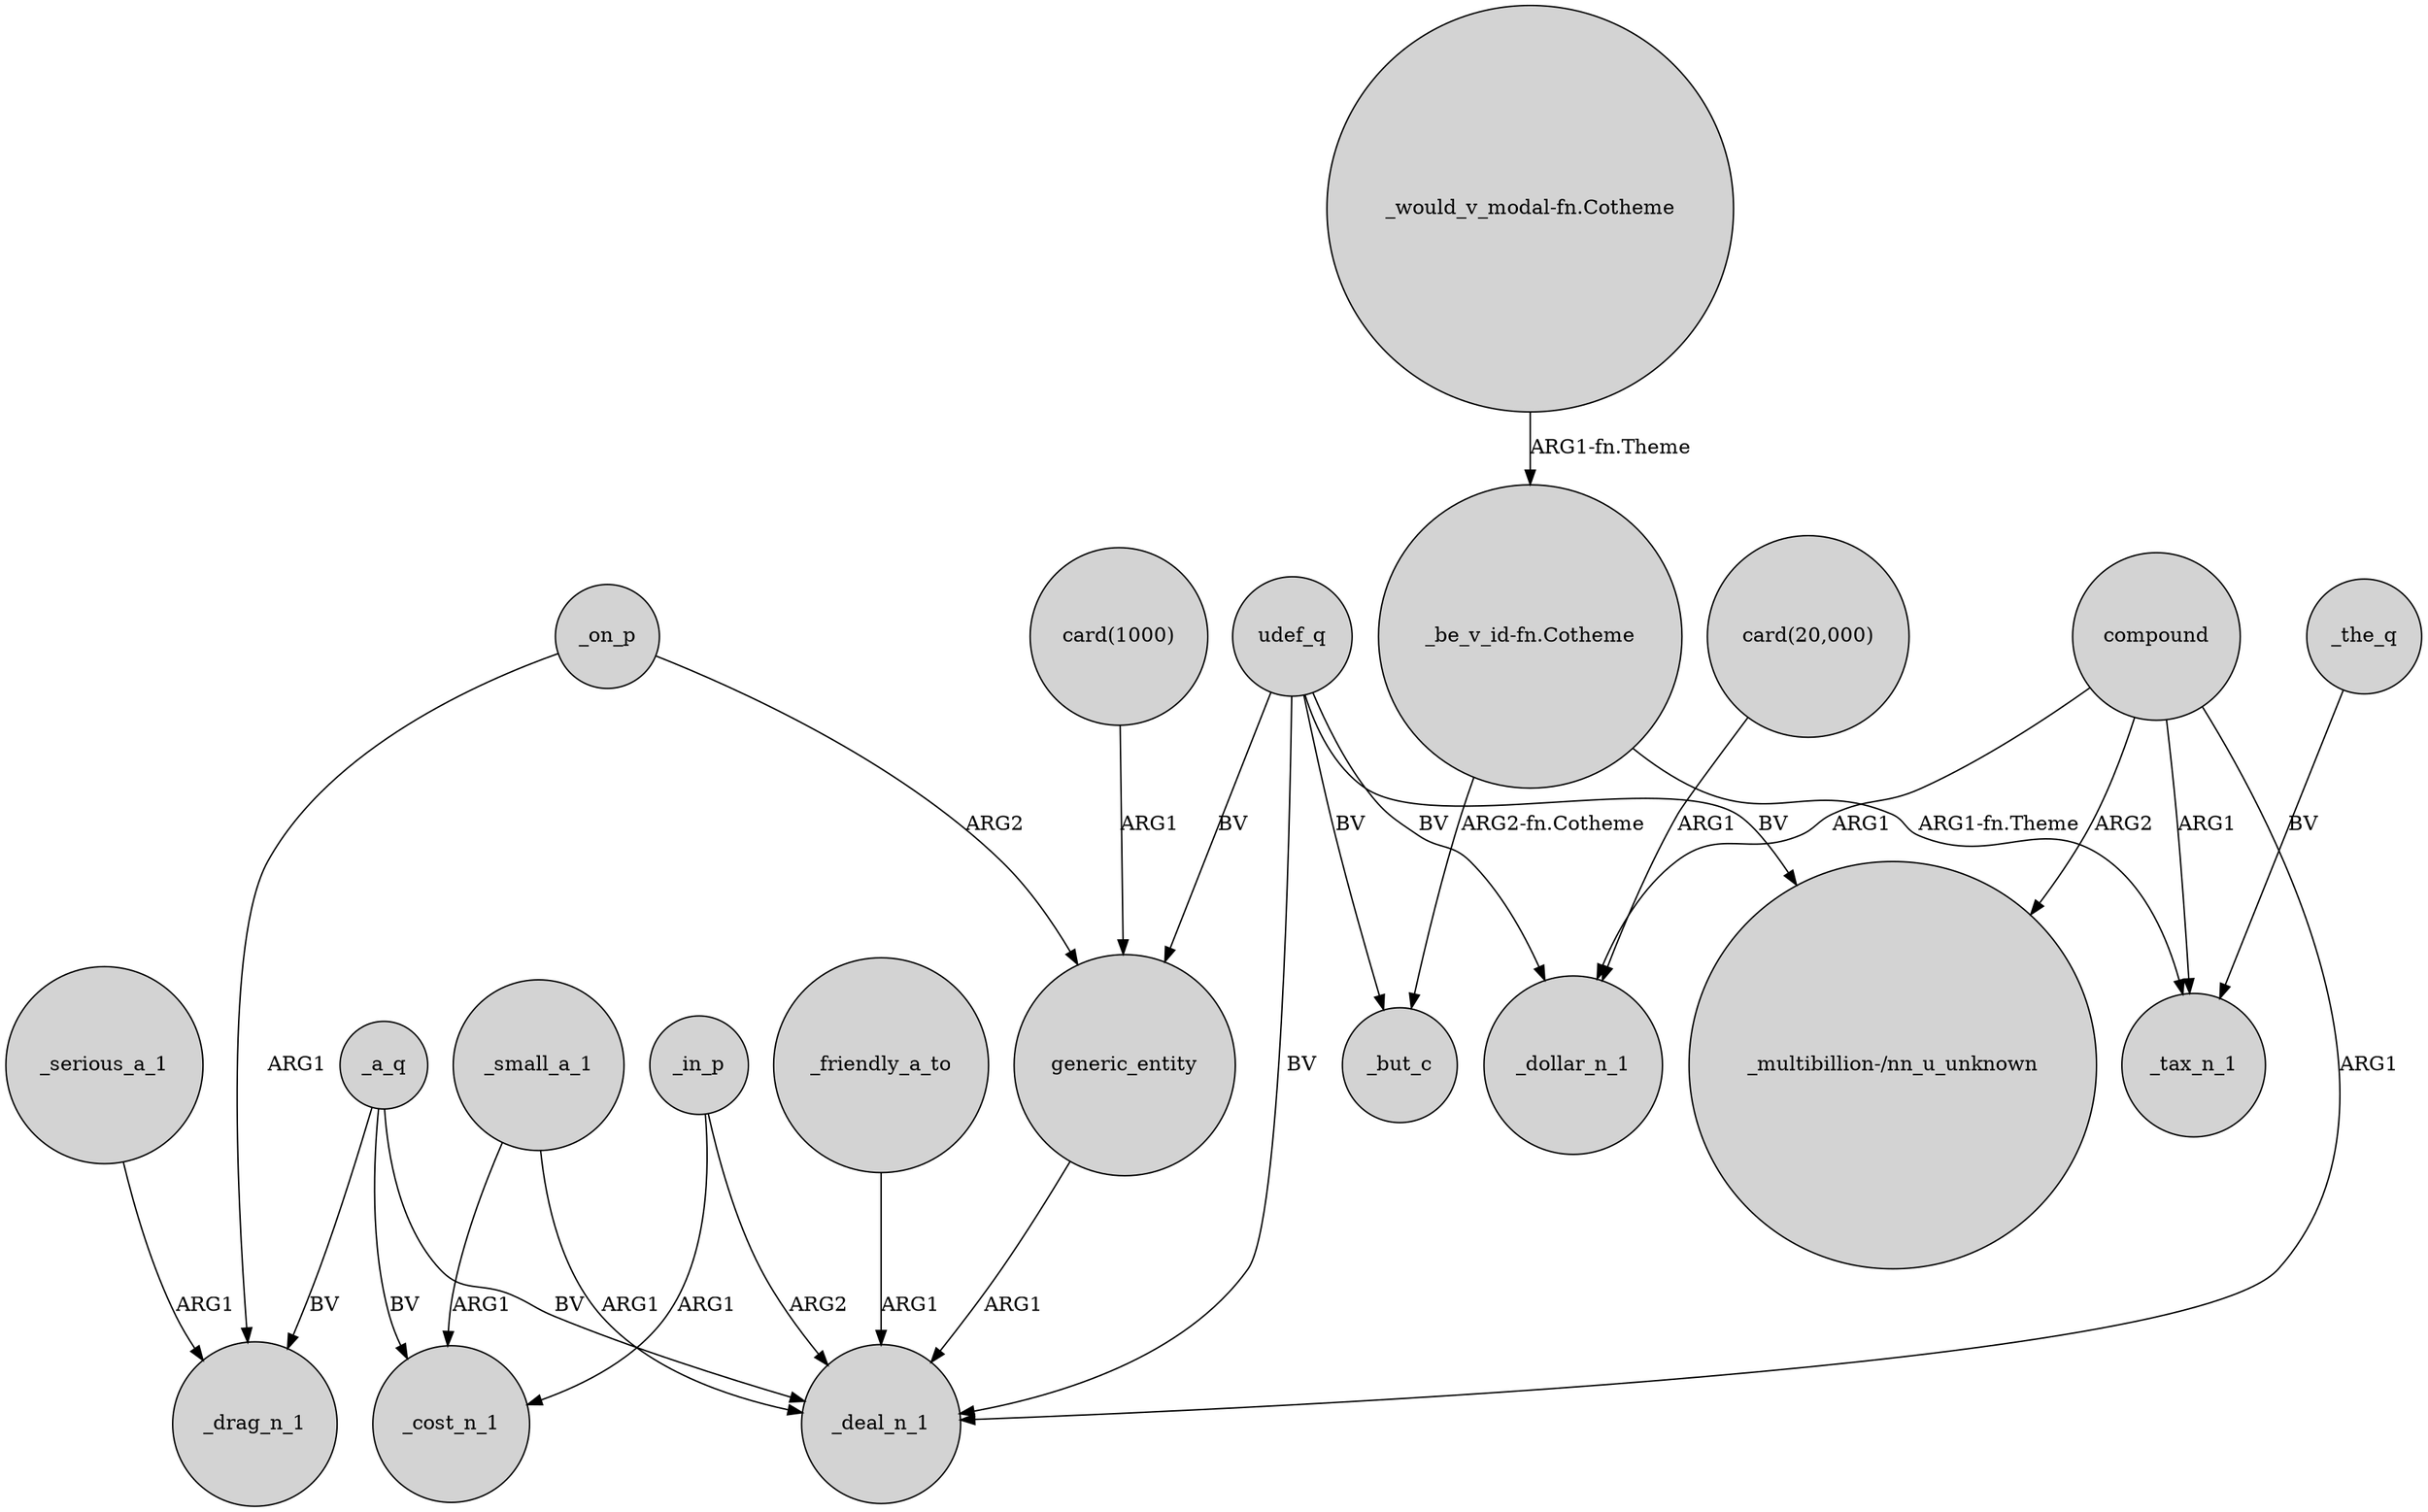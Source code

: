 digraph {
	node [shape=circle style=filled]
	_serious_a_1 -> _drag_n_1 [label=ARG1]
	_friendly_a_to -> _deal_n_1 [label=ARG1]
	_a_q -> _deal_n_1 [label=BV]
	"_be_v_id-fn.Cotheme" -> _tax_n_1 [label="ARG1-fn.Theme"]
	_small_a_1 -> _cost_n_1 [label=ARG1]
	udef_q -> "_multibillion-/nn_u_unknown" [label=BV]
	compound -> _dollar_n_1 [label=ARG1]
	generic_entity -> _deal_n_1 [label=ARG1]
	_a_q -> _cost_n_1 [label=BV]
	_small_a_1 -> _deal_n_1 [label=ARG1]
	_a_q -> _drag_n_1 [label=BV]
	_in_p -> _deal_n_1 [label=ARG2]
	compound -> "_multibillion-/nn_u_unknown" [label=ARG2]
	_in_p -> _cost_n_1 [label=ARG1]
	udef_q -> generic_entity [label=BV]
	udef_q -> _but_c [label=BV]
	"_be_v_id-fn.Cotheme" -> _but_c [label="ARG2-fn.Cotheme"]
	_on_p -> _drag_n_1 [label=ARG1]
	compound -> _tax_n_1 [label=ARG1]
	udef_q -> _dollar_n_1 [label=BV]
	compound -> _deal_n_1 [label=ARG1]
	udef_q -> _deal_n_1 [label=BV]
	_the_q -> _tax_n_1 [label=BV]
	"_would_v_modal-fn.Cotheme" -> "_be_v_id-fn.Cotheme" [label="ARG1-fn.Theme"]
	"card(20,000)" -> _dollar_n_1 [label=ARG1]
	_on_p -> generic_entity [label=ARG2]
	"card(1000)" -> generic_entity [label=ARG1]
}
